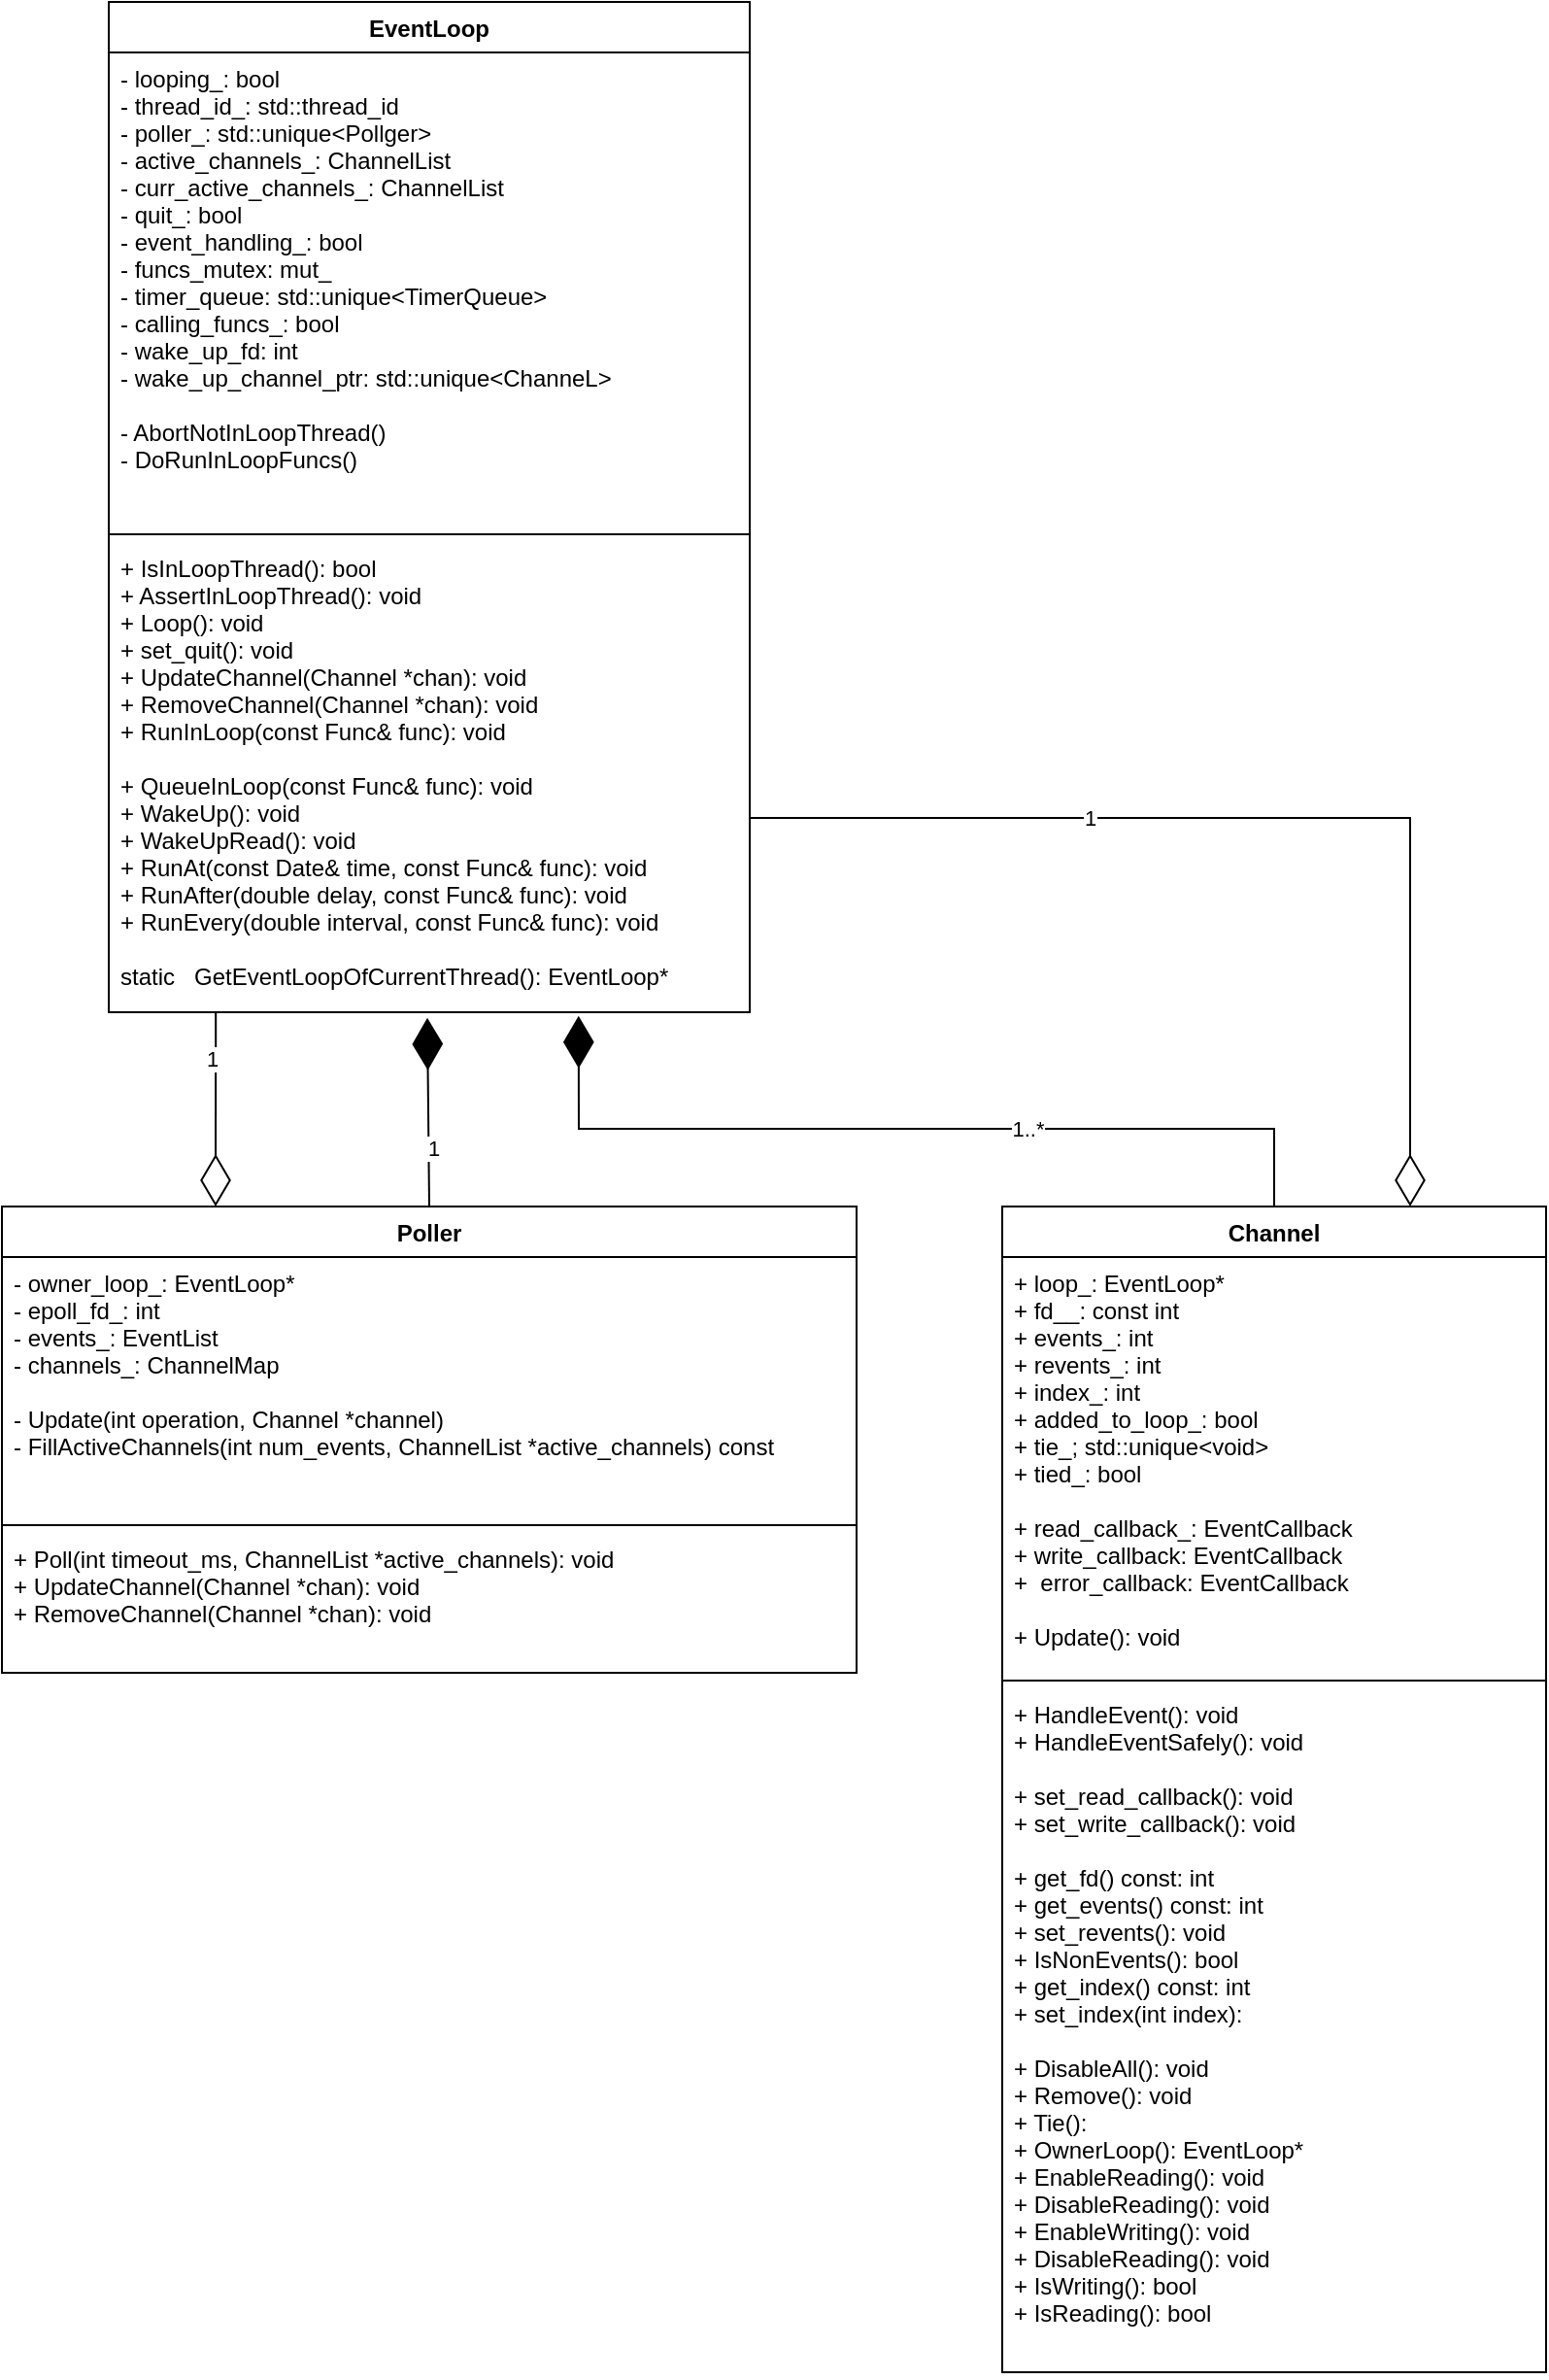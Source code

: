 <mxfile version="20.0.1" type="github">
  <diagram id="wbar-DZNt5Y-Bxtzc0fq" name="Page-1">
    <mxGraphModel dx="1386" dy="711" grid="1" gridSize="10" guides="1" tooltips="1" connect="1" arrows="1" fold="1" page="1" pageScale="1" pageWidth="850" pageHeight="1100" math="0" shadow="0">
      <root>
        <mxCell id="0" />
        <mxCell id="1" parent="0" />
        <mxCell id="YUDDeTs7dCrq4I4m945b-2" value="EventLoop" style="swimlane;fontStyle=1;align=center;verticalAlign=top;childLayout=stackLayout;horizontal=1;startSize=26;horizontalStack=0;resizeParent=1;resizeParentMax=0;resizeLast=0;collapsible=1;marginBottom=0;" vertex="1" parent="1">
          <mxGeometry x="100" y="20" width="330" height="520" as="geometry" />
        </mxCell>
        <mxCell id="YUDDeTs7dCrq4I4m945b-3" value="- looping_: bool&#xa;- thread_id_: std::thread_id&#xa;- poller_: std::unique&lt;Pollger&gt;&#xa;- active_channels_: ChannelList&#xa;- curr_active_channels_: ChannelList&#xa;- quit_: bool&#xa;- event_handling_: bool&#xa;- funcs_mutex: mut_&#xa;- timer_queue: std::unique&lt;TimerQueue&gt;&#xa;- calling_funcs_: bool&#xa;- wake_up_fd: int&#xa;- wake_up_channel_ptr: std::unique&lt;ChanneL&gt;&#xa;&#xa;- AbortNotInLoopThread()&#xa;- DoRunInLoopFuncs()&#xa;" style="text;strokeColor=none;fillColor=none;align=left;verticalAlign=top;spacingLeft=4;spacingRight=4;overflow=hidden;rotatable=0;points=[[0,0.5],[1,0.5]];portConstraint=eastwest;" vertex="1" parent="YUDDeTs7dCrq4I4m945b-2">
          <mxGeometry y="26" width="330" height="244" as="geometry" />
        </mxCell>
        <mxCell id="YUDDeTs7dCrq4I4m945b-4" value="" style="line;strokeWidth=1;fillColor=none;align=left;verticalAlign=middle;spacingTop=-1;spacingLeft=3;spacingRight=3;rotatable=0;labelPosition=right;points=[];portConstraint=eastwest;" vertex="1" parent="YUDDeTs7dCrq4I4m945b-2">
          <mxGeometry y="270" width="330" height="8" as="geometry" />
        </mxCell>
        <mxCell id="YUDDeTs7dCrq4I4m945b-5" value="+ IsInLoopThread(): bool&#xa;+ AssertInLoopThread(): void&#xa;+ Loop(): void&#xa;+ set_quit(): void&#xa;+ UpdateChannel(Channel *chan): void&#xa;+ RemoveChannel(Channel *chan): void&#xa;+ RunInLoop(const Func&amp; func): void&#xa;&#xa;+ QueueInLoop(const Func&amp; func): void&#xa;+ WakeUp(): void&#xa;+ WakeUpRead(): void&#xa;+ RunAt(const Date&amp; time, const Func&amp; func): void&#xa;+ RunAfter(double delay, const Func&amp; func): void&#xa;+ RunEvery(double interval, const Func&amp; func): void&#xa;&#xa;static   GetEventLoopOfCurrentThread(): EventLoop*&#xa;" style="text;strokeColor=none;fillColor=none;align=left;verticalAlign=top;spacingLeft=4;spacingRight=4;overflow=hidden;rotatable=0;points=[[0,0.5],[1,0.5]];portConstraint=eastwest;" vertex="1" parent="YUDDeTs7dCrq4I4m945b-2">
          <mxGeometry y="278" width="330" height="242" as="geometry" />
        </mxCell>
        <mxCell id="YUDDeTs7dCrq4I4m945b-10" value="Channel" style="swimlane;fontStyle=1;align=center;verticalAlign=top;childLayout=stackLayout;horizontal=1;startSize=26;horizontalStack=0;resizeParent=1;resizeParentMax=0;resizeLast=0;collapsible=1;marginBottom=0;" vertex="1" parent="1">
          <mxGeometry x="560" y="640" width="280" height="600" as="geometry">
            <mxRectangle x="520" y="40" width="80" height="26" as="alternateBounds" />
          </mxGeometry>
        </mxCell>
        <mxCell id="YUDDeTs7dCrq4I4m945b-11" value="+ loop_: EventLoop*&#xa;+ fd__: const int&#xa;+ events_: int&#xa;+ revents_: int&#xa;+ index_: int&#xa;+ added_to_loop_: bool&#xa;+ tie_; std::unique&lt;void&gt;&#xa;+ tied_: bool&#xa;&#xa;+ read_callback_: EventCallback&#xa;+ write_callback: EventCallback&#xa;+  error_callback: EventCallback&#xa;&#xa;+ Update(): void&#xa;" style="text;strokeColor=none;fillColor=none;align=left;verticalAlign=top;spacingLeft=4;spacingRight=4;overflow=hidden;rotatable=0;points=[[0,0.5],[1,0.5]];portConstraint=eastwest;" vertex="1" parent="YUDDeTs7dCrq4I4m945b-10">
          <mxGeometry y="26" width="280" height="214" as="geometry" />
        </mxCell>
        <mxCell id="YUDDeTs7dCrq4I4m945b-12" value="" style="line;strokeWidth=1;fillColor=none;align=left;verticalAlign=middle;spacingTop=-1;spacingLeft=3;spacingRight=3;rotatable=0;labelPosition=right;points=[];portConstraint=eastwest;" vertex="1" parent="YUDDeTs7dCrq4I4m945b-10">
          <mxGeometry y="240" width="280" height="8" as="geometry" />
        </mxCell>
        <mxCell id="YUDDeTs7dCrq4I4m945b-13" value="+ HandleEvent(): void&#xa;+ HandleEventSafely(): void&#xa;&#xa;+ set_read_callback(): void&#xa;+ set_write_callback(): void&#xa;&#xa;+ get_fd() const: int&#xa;+ get_events() const: int&#xa;+ set_revents(): void&#xa;+ IsNonEvents(): bool&#xa;+ get_index() const: int&#xa;+ set_index(int index): &#xa;&#xa;+ DisableAll(): void&#xa;+ Remove(): void&#xa;+ Tie(): &#xa;+ OwnerLoop(): EventLoop*&#xa;+ EnableReading(): void&#xa;+ DisableReading(): void&#xa;+ EnableWriting(): void&#xa;+ DisableReading(): void&#xa;+ IsWriting(): bool&#xa;+ IsReading(): bool&#xa;" style="text;strokeColor=none;fillColor=none;align=left;verticalAlign=top;spacingLeft=4;spacingRight=4;overflow=hidden;rotatable=0;points=[[0,0.5],[1,0.5]];portConstraint=eastwest;" vertex="1" parent="YUDDeTs7dCrq4I4m945b-10">
          <mxGeometry y="248" width="280" height="352" as="geometry" />
        </mxCell>
        <mxCell id="YUDDeTs7dCrq4I4m945b-14" value="Poller" style="swimlane;fontStyle=1;align=center;verticalAlign=top;childLayout=stackLayout;horizontal=1;startSize=26;horizontalStack=0;resizeParent=1;resizeParentMax=0;resizeLast=0;collapsible=1;marginBottom=0;" vertex="1" parent="1">
          <mxGeometry x="45" y="640" width="440" height="240" as="geometry" />
        </mxCell>
        <mxCell id="YUDDeTs7dCrq4I4m945b-15" value="- owner_loop_: EventLoop*&#xa;- epoll_fd_: int&#xa;- events_: EventList&#xa;- channels_: ChannelMap&#xa;&#xa;- Update(int operation, Channel *channel)&#xa;- FillActiveChannels(int num_events, ChannelList *active_channels) const&#xa;" style="text;strokeColor=none;fillColor=none;align=left;verticalAlign=top;spacingLeft=4;spacingRight=4;overflow=hidden;rotatable=0;points=[[0,0.5],[1,0.5]];portConstraint=eastwest;" vertex="1" parent="YUDDeTs7dCrq4I4m945b-14">
          <mxGeometry y="26" width="440" height="134" as="geometry" />
        </mxCell>
        <mxCell id="YUDDeTs7dCrq4I4m945b-16" value="" style="line;strokeWidth=1;fillColor=none;align=left;verticalAlign=middle;spacingTop=-1;spacingLeft=3;spacingRight=3;rotatable=0;labelPosition=right;points=[];portConstraint=eastwest;" vertex="1" parent="YUDDeTs7dCrq4I4m945b-14">
          <mxGeometry y="160" width="440" height="8" as="geometry" />
        </mxCell>
        <mxCell id="YUDDeTs7dCrq4I4m945b-17" value="+ Poll(int timeout_ms, ChannelList *active_channels): void&#xa;+ UpdateChannel(Channel *chan): void&#xa;+ RemoveChannel(Channel *chan): void&#xa;" style="text;strokeColor=none;fillColor=none;align=left;verticalAlign=top;spacingLeft=4;spacingRight=4;overflow=hidden;rotatable=0;points=[[0,0.5],[1,0.5]];portConstraint=eastwest;" vertex="1" parent="YUDDeTs7dCrq4I4m945b-14">
          <mxGeometry y="168" width="440" height="72" as="geometry" />
        </mxCell>
        <mxCell id="YUDDeTs7dCrq4I4m945b-18" value="" style="endArrow=diamondThin;endFill=1;endSize=24;html=1;rounded=0;exitX=0.5;exitY=0;exitDx=0;exitDy=0;entryX=0.733;entryY=1.008;entryDx=0;entryDy=0;entryPerimeter=0;" edge="1" parent="1" source="YUDDeTs7dCrq4I4m945b-10" target="YUDDeTs7dCrq4I4m945b-5">
          <mxGeometry width="160" relative="1" as="geometry">
            <mxPoint x="340" y="220" as="sourcePoint" />
            <mxPoint x="440" y="170" as="targetPoint" />
            <Array as="points">
              <mxPoint x="700" y="600" />
              <mxPoint x="342" y="600" />
            </Array>
          </mxGeometry>
        </mxCell>
        <mxCell id="YUDDeTs7dCrq4I4m945b-22" value="1..*" style="edgeLabel;html=1;align=center;verticalAlign=middle;resizable=0;points=[];" vertex="1" connectable="0" parent="YUDDeTs7dCrq4I4m945b-18">
          <mxGeometry x="-0.267" relative="1" as="geometry">
            <mxPoint as="offset" />
          </mxGeometry>
        </mxCell>
        <mxCell id="YUDDeTs7dCrq4I4m945b-19" value="" style="endArrow=diamondThin;endFill=1;endSize=24;html=1;rounded=0;exitX=0.5;exitY=0;exitDx=0;exitDy=0;entryX=0.497;entryY=1.012;entryDx=0;entryDy=0;entryPerimeter=0;" edge="1" parent="1" source="YUDDeTs7dCrq4I4m945b-14" target="YUDDeTs7dCrq4I4m945b-5">
          <mxGeometry width="160" relative="1" as="geometry">
            <mxPoint x="230" y="610" as="sourcePoint" />
            <mxPoint x="265" y="550" as="targetPoint" />
            <Array as="points" />
          </mxGeometry>
        </mxCell>
        <mxCell id="YUDDeTs7dCrq4I4m945b-26" value="1" style="edgeLabel;html=1;align=center;verticalAlign=middle;resizable=0;points=[];" vertex="1" connectable="0" parent="YUDDeTs7dCrq4I4m945b-19">
          <mxGeometry x="-0.383" y="-2" relative="1" as="geometry">
            <mxPoint as="offset" />
          </mxGeometry>
        </mxCell>
        <mxCell id="YUDDeTs7dCrq4I4m945b-20" value="" style="endArrow=diamondThin;endFill=0;endSize=24;html=1;rounded=0;entryX=0.75;entryY=0;entryDx=0;entryDy=0;" edge="1" parent="1" target="YUDDeTs7dCrq4I4m945b-10">
          <mxGeometry width="160" relative="1" as="geometry">
            <mxPoint x="430" y="440" as="sourcePoint" />
            <mxPoint x="510" y="410" as="targetPoint" />
            <Array as="points">
              <mxPoint x="770" y="440" />
            </Array>
          </mxGeometry>
        </mxCell>
        <mxCell id="YUDDeTs7dCrq4I4m945b-23" value="1" style="edgeLabel;html=1;align=center;verticalAlign=middle;resizable=0;points=[];" vertex="1" connectable="0" parent="YUDDeTs7dCrq4I4m945b-20">
          <mxGeometry x="-0.353" relative="1" as="geometry">
            <mxPoint as="offset" />
          </mxGeometry>
        </mxCell>
        <mxCell id="YUDDeTs7dCrq4I4m945b-21" value="" style="endArrow=diamondThin;endFill=0;endSize=24;html=1;rounded=0;entryX=0.25;entryY=0;entryDx=0;entryDy=0;exitX=0.167;exitY=1;exitDx=0;exitDy=0;exitPerimeter=0;" edge="1" parent="1" source="YUDDeTs7dCrq4I4m945b-5" target="YUDDeTs7dCrq4I4m945b-14">
          <mxGeometry width="160" relative="1" as="geometry">
            <mxPoint x="120" y="570" as="sourcePoint" />
            <mxPoint x="280" y="570" as="targetPoint" />
          </mxGeometry>
        </mxCell>
        <mxCell id="YUDDeTs7dCrq4I4m945b-25" value="&lt;div&gt;1&lt;/div&gt;" style="edgeLabel;html=1;align=center;verticalAlign=middle;resizable=0;points=[];" vertex="1" connectable="0" parent="YUDDeTs7dCrq4I4m945b-21">
          <mxGeometry x="-0.52" y="-2" relative="1" as="geometry">
            <mxPoint as="offset" />
          </mxGeometry>
        </mxCell>
      </root>
    </mxGraphModel>
  </diagram>
</mxfile>
